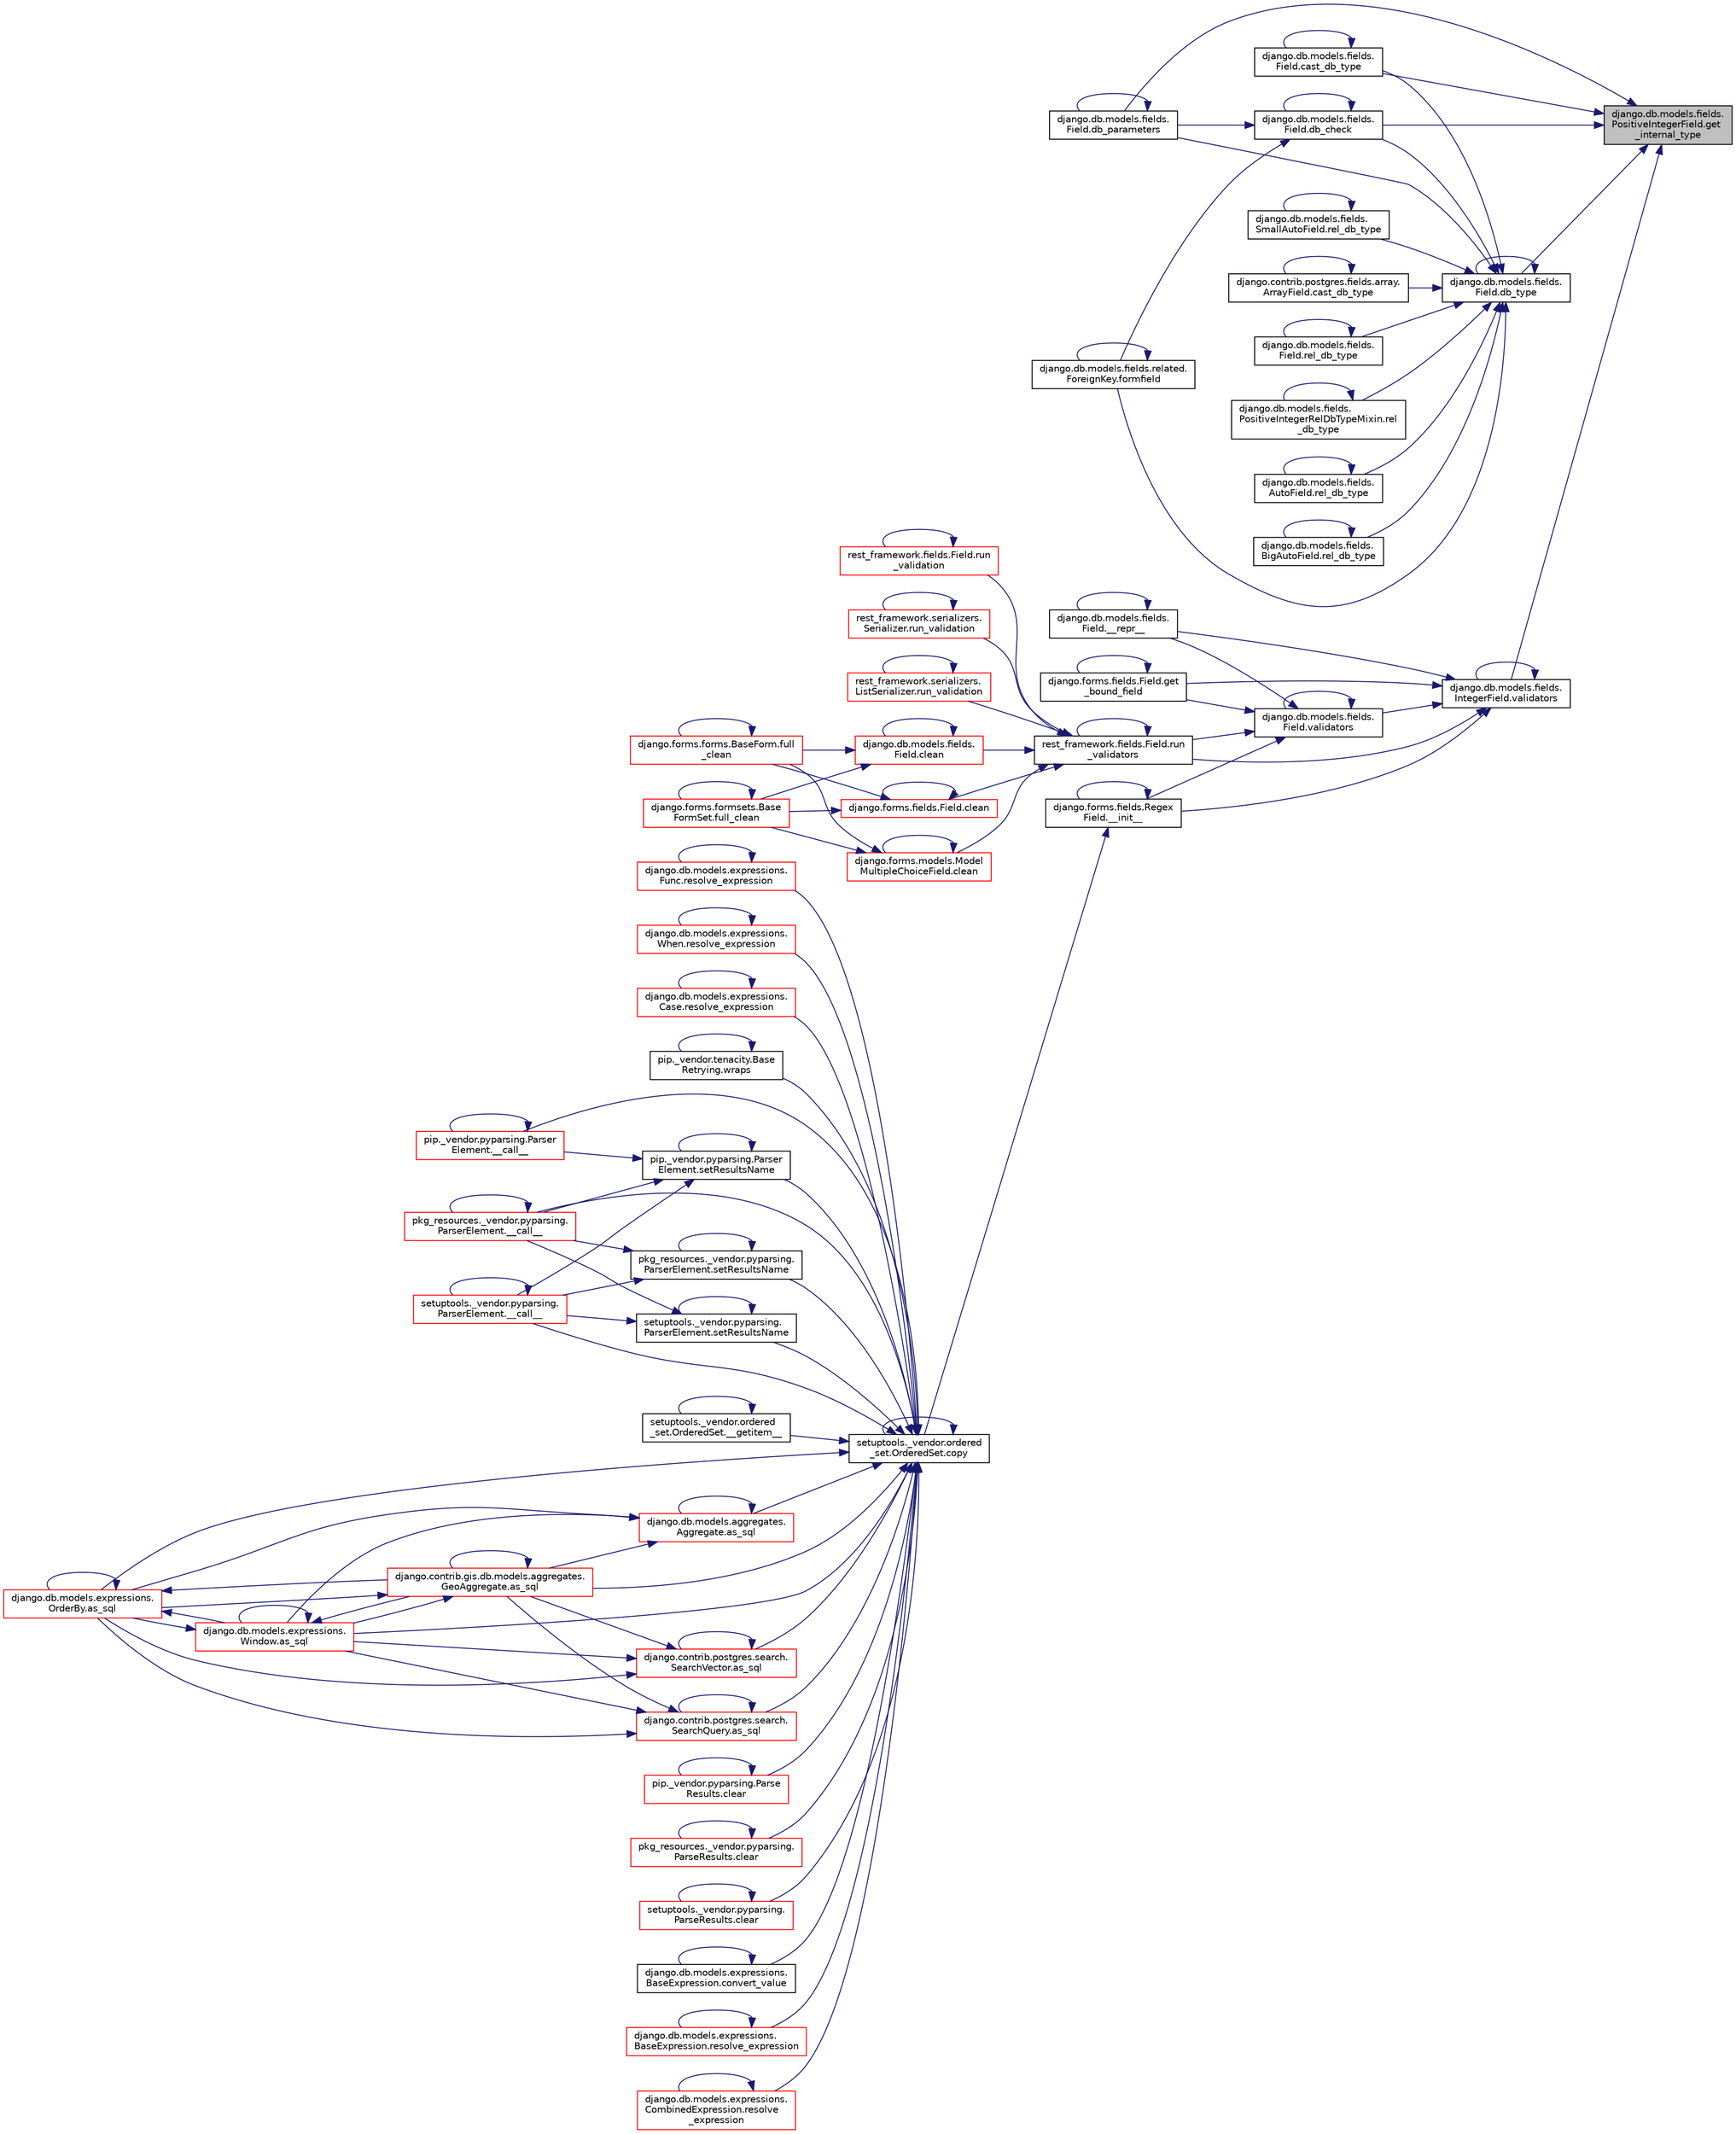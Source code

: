 digraph "django.db.models.fields.PositiveIntegerField.get_internal_type"
{
 // LATEX_PDF_SIZE
  edge [fontname="Helvetica",fontsize="10",labelfontname="Helvetica",labelfontsize="10"];
  node [fontname="Helvetica",fontsize="10",shape=record];
  rankdir="RL";
  Node1 [label="django.db.models.fields.\lPositiveIntegerField.get\l_internal_type",height=0.2,width=0.4,color="black", fillcolor="grey75", style="filled", fontcolor="black",tooltip=" "];
  Node1 -> Node2 [dir="back",color="midnightblue",fontsize="10",style="solid",fontname="Helvetica"];
  Node2 [label="django.db.models.fields.\lField.cast_db_type",height=0.2,width=0.4,color="black", fillcolor="white", style="filled",URL="$db/d75/classdjango_1_1db_1_1models_1_1fields_1_1_field.html#ad06b4c9044837e5a53b990b2847d880a",tooltip=" "];
  Node2 -> Node2 [dir="back",color="midnightblue",fontsize="10",style="solid",fontname="Helvetica"];
  Node1 -> Node3 [dir="back",color="midnightblue",fontsize="10",style="solid",fontname="Helvetica"];
  Node3 [label="django.db.models.fields.\lField.db_check",height=0.2,width=0.4,color="black", fillcolor="white", style="filled",URL="$db/d75/classdjango_1_1db_1_1models_1_1fields_1_1_field.html#a9e7c85952292fe3ec92b924e5db4c288",tooltip=" "];
  Node3 -> Node3 [dir="back",color="midnightblue",fontsize="10",style="solid",fontname="Helvetica"];
  Node3 -> Node4 [dir="back",color="midnightblue",fontsize="10",style="solid",fontname="Helvetica"];
  Node4 [label="django.db.models.fields.\lField.db_parameters",height=0.2,width=0.4,color="black", fillcolor="white", style="filled",URL="$db/d75/classdjango_1_1db_1_1models_1_1fields_1_1_field.html#a194ec544a3482988fd8313978217ead0",tooltip=" "];
  Node4 -> Node4 [dir="back",color="midnightblue",fontsize="10",style="solid",fontname="Helvetica"];
  Node3 -> Node5 [dir="back",color="midnightblue",fontsize="10",style="solid",fontname="Helvetica"];
  Node5 [label="django.db.models.fields.related.\lForeignKey.formfield",height=0.2,width=0.4,color="black", fillcolor="white", style="filled",URL="$d8/dbf/classdjango_1_1db_1_1models_1_1fields_1_1related_1_1_foreign_key.html#a09847ef8199d2bf1e969de9bc02be7cb",tooltip=" "];
  Node5 -> Node5 [dir="back",color="midnightblue",fontsize="10",style="solid",fontname="Helvetica"];
  Node1 -> Node4 [dir="back",color="midnightblue",fontsize="10",style="solid",fontname="Helvetica"];
  Node1 -> Node6 [dir="back",color="midnightblue",fontsize="10",style="solid",fontname="Helvetica"];
  Node6 [label="django.db.models.fields.\lField.db_type",height=0.2,width=0.4,color="black", fillcolor="white", style="filled",URL="$db/d75/classdjango_1_1db_1_1models_1_1fields_1_1_field.html#a1bdf568bf663162486ce90e2e8c0e790",tooltip=" "];
  Node6 -> Node7 [dir="back",color="midnightblue",fontsize="10",style="solid",fontname="Helvetica"];
  Node7 [label="django.contrib.postgres.fields.array.\lArrayField.cast_db_type",height=0.2,width=0.4,color="black", fillcolor="white", style="filled",URL="$dc/ddf/classdjango_1_1contrib_1_1postgres_1_1fields_1_1array_1_1_array_field.html#aa50f8429112ecc0024b7faa43433e439",tooltip=" "];
  Node7 -> Node7 [dir="back",color="midnightblue",fontsize="10",style="solid",fontname="Helvetica"];
  Node6 -> Node2 [dir="back",color="midnightblue",fontsize="10",style="solid",fontname="Helvetica"];
  Node6 -> Node3 [dir="back",color="midnightblue",fontsize="10",style="solid",fontname="Helvetica"];
  Node6 -> Node4 [dir="back",color="midnightblue",fontsize="10",style="solid",fontname="Helvetica"];
  Node6 -> Node6 [dir="back",color="midnightblue",fontsize="10",style="solid",fontname="Helvetica"];
  Node6 -> Node5 [dir="back",color="midnightblue",fontsize="10",style="solid",fontname="Helvetica"];
  Node6 -> Node8 [dir="back",color="midnightblue",fontsize="10",style="solid",fontname="Helvetica"];
  Node8 [label="django.db.models.fields.\lField.rel_db_type",height=0.2,width=0.4,color="black", fillcolor="white", style="filled",URL="$db/d75/classdjango_1_1db_1_1models_1_1fields_1_1_field.html#a01917bc8b07f5e3ce3246f9e7f27ec8a",tooltip=" "];
  Node8 -> Node8 [dir="back",color="midnightblue",fontsize="10",style="solid",fontname="Helvetica"];
  Node6 -> Node9 [dir="back",color="midnightblue",fontsize="10",style="solid",fontname="Helvetica"];
  Node9 [label="django.db.models.fields.\lPositiveIntegerRelDbTypeMixin.rel\l_db_type",height=0.2,width=0.4,color="black", fillcolor="white", style="filled",URL="$d6/d76/classdjango_1_1db_1_1models_1_1fields_1_1_positive_integer_rel_db_type_mixin.html#a089e428d9c0e4ee094c664ea5719a641",tooltip=" "];
  Node9 -> Node9 [dir="back",color="midnightblue",fontsize="10",style="solid",fontname="Helvetica"];
  Node6 -> Node10 [dir="back",color="midnightblue",fontsize="10",style="solid",fontname="Helvetica"];
  Node10 [label="django.db.models.fields.\lAutoField.rel_db_type",height=0.2,width=0.4,color="black", fillcolor="white", style="filled",URL="$d3/d19/classdjango_1_1db_1_1models_1_1fields_1_1_auto_field.html#a699c70fb5ef86e8ea3a474622ce69230",tooltip=" "];
  Node10 -> Node10 [dir="back",color="midnightblue",fontsize="10",style="solid",fontname="Helvetica"];
  Node6 -> Node11 [dir="back",color="midnightblue",fontsize="10",style="solid",fontname="Helvetica"];
  Node11 [label="django.db.models.fields.\lBigAutoField.rel_db_type",height=0.2,width=0.4,color="black", fillcolor="white", style="filled",URL="$de/dbc/classdjango_1_1db_1_1models_1_1fields_1_1_big_auto_field.html#a31767c22d6653a9816aaa842590e25de",tooltip=" "];
  Node11 -> Node11 [dir="back",color="midnightblue",fontsize="10",style="solid",fontname="Helvetica"];
  Node6 -> Node12 [dir="back",color="midnightblue",fontsize="10",style="solid",fontname="Helvetica"];
  Node12 [label="django.db.models.fields.\lSmallAutoField.rel_db_type",height=0.2,width=0.4,color="black", fillcolor="white", style="filled",URL="$d4/da6/classdjango_1_1db_1_1models_1_1fields_1_1_small_auto_field.html#ab7f6dafa16d0a91734a9982a05b532c3",tooltip=" "];
  Node12 -> Node12 [dir="back",color="midnightblue",fontsize="10",style="solid",fontname="Helvetica"];
  Node1 -> Node13 [dir="back",color="midnightblue",fontsize="10",style="solid",fontname="Helvetica"];
  Node13 [label="django.db.models.fields.\lIntegerField.validators",height=0.2,width=0.4,color="black", fillcolor="white", style="filled",URL="$d5/d95/classdjango_1_1db_1_1models_1_1fields_1_1_integer_field.html#a41a8a46e6f566c13abf73150388eedd6",tooltip=" "];
  Node13 -> Node14 [dir="back",color="midnightblue",fontsize="10",style="solid",fontname="Helvetica"];
  Node14 [label="django.forms.fields.Regex\lField.__init__",height=0.2,width=0.4,color="black", fillcolor="white", style="filled",URL="$d4/d8c/classdjango_1_1forms_1_1fields_1_1_regex_field.html#af7c90c3499a0feb842b249cee371a61a",tooltip=" "];
  Node14 -> Node14 [dir="back",color="midnightblue",fontsize="10",style="solid",fontname="Helvetica"];
  Node14 -> Node15 [dir="back",color="midnightblue",fontsize="10",style="solid",fontname="Helvetica"];
  Node15 [label="setuptools._vendor.ordered\l_set.OrderedSet.copy",height=0.2,width=0.4,color="black", fillcolor="white", style="filled",URL="$d0/d40/classsetuptools_1_1__vendor_1_1ordered__set_1_1_ordered_set.html#a84224c403039b9dac5d2794d85073053",tooltip=" "];
  Node15 -> Node16 [dir="back",color="midnightblue",fontsize="10",style="solid",fontname="Helvetica"];
  Node16 [label="pip._vendor.pyparsing.Parser\lElement.__call__",height=0.2,width=0.4,color="red", fillcolor="white", style="filled",URL="$df/d7f/classpip_1_1__vendor_1_1pyparsing_1_1_parser_element.html#ae345dfb10ea6a1e9c77120e86129ab16",tooltip=" "];
  Node16 -> Node16 [dir="back",color="midnightblue",fontsize="10",style="solid",fontname="Helvetica"];
  Node15 -> Node19 [dir="back",color="midnightblue",fontsize="10",style="solid",fontname="Helvetica"];
  Node19 [label="pkg_resources._vendor.pyparsing.\lParserElement.__call__",height=0.2,width=0.4,color="red", fillcolor="white", style="filled",URL="$de/df0/classpkg__resources_1_1__vendor_1_1pyparsing_1_1_parser_element.html#a43d9a7e720d29a80c49f63998712c9a5",tooltip=" "];
  Node19 -> Node19 [dir="back",color="midnightblue",fontsize="10",style="solid",fontname="Helvetica"];
  Node15 -> Node20 [dir="back",color="midnightblue",fontsize="10",style="solid",fontname="Helvetica"];
  Node20 [label="setuptools._vendor.pyparsing.\lParserElement.__call__",height=0.2,width=0.4,color="red", fillcolor="white", style="filled",URL="$d9/d25/classsetuptools_1_1__vendor_1_1pyparsing_1_1_parser_element.html#a7f154aa4d9339f88d2306325bf99b953",tooltip=" "];
  Node20 -> Node20 [dir="back",color="midnightblue",fontsize="10",style="solid",fontname="Helvetica"];
  Node15 -> Node21 [dir="back",color="midnightblue",fontsize="10",style="solid",fontname="Helvetica"];
  Node21 [label="setuptools._vendor.ordered\l_set.OrderedSet.__getitem__",height=0.2,width=0.4,color="black", fillcolor="white", style="filled",URL="$d0/d40/classsetuptools_1_1__vendor_1_1ordered__set_1_1_ordered_set.html#afa5d263824cc35374a0cf762672f68ae",tooltip=" "];
  Node21 -> Node21 [dir="back",color="midnightblue",fontsize="10",style="solid",fontname="Helvetica"];
  Node15 -> Node22 [dir="back",color="midnightblue",fontsize="10",style="solid",fontname="Helvetica"];
  Node22 [label="django.db.models.aggregates.\lAggregate.as_sql",height=0.2,width=0.4,color="red", fillcolor="white", style="filled",URL="$d7/d0c/classdjango_1_1db_1_1models_1_1aggregates_1_1_aggregate.html#a86af10d7994d4f7a535cb7476201db71",tooltip=" "];
  Node22 -> Node22 [dir="back",color="midnightblue",fontsize="10",style="solid",fontname="Helvetica"];
  Node22 -> Node25 [dir="back",color="midnightblue",fontsize="10",style="solid",fontname="Helvetica"];
  Node25 [label="django.contrib.gis.db.models.aggregates.\lGeoAggregate.as_sql",height=0.2,width=0.4,color="red", fillcolor="white", style="filled",URL="$df/dbe/classdjango_1_1contrib_1_1gis_1_1db_1_1models_1_1aggregates_1_1_geo_aggregate.html#a129bfb83cb8d965d40be63e974594fa7",tooltip=" "];
  Node25 -> Node25 [dir="back",color="midnightblue",fontsize="10",style="solid",fontname="Helvetica"];
  Node25 -> Node26 [dir="back",color="midnightblue",fontsize="10",style="solid",fontname="Helvetica"];
  Node26 [label="django.db.models.expressions.\lWindow.as_sql",height=0.2,width=0.4,color="red", fillcolor="white", style="filled",URL="$d6/d1c/classdjango_1_1db_1_1models_1_1expressions_1_1_window.html#a2a81a422e2884ef2026394b0f83416dc",tooltip=" "];
  Node26 -> Node25 [dir="back",color="midnightblue",fontsize="10",style="solid",fontname="Helvetica"];
  Node26 -> Node26 [dir="back",color="midnightblue",fontsize="10",style="solid",fontname="Helvetica"];
  Node26 -> Node27 [dir="back",color="midnightblue",fontsize="10",style="solid",fontname="Helvetica"];
  Node27 [label="django.db.models.expressions.\lOrderBy.as_sql",height=0.2,width=0.4,color="red", fillcolor="white", style="filled",URL="$da/d4d/classdjango_1_1db_1_1models_1_1expressions_1_1_order_by.html#a343064ad7cfdac310e95fd997ee6d4cc",tooltip=" "];
  Node27 -> Node25 [dir="back",color="midnightblue",fontsize="10",style="solid",fontname="Helvetica"];
  Node27 -> Node26 [dir="back",color="midnightblue",fontsize="10",style="solid",fontname="Helvetica"];
  Node27 -> Node27 [dir="back",color="midnightblue",fontsize="10",style="solid",fontname="Helvetica"];
  Node25 -> Node27 [dir="back",color="midnightblue",fontsize="10",style="solid",fontname="Helvetica"];
  Node22 -> Node26 [dir="back",color="midnightblue",fontsize="10",style="solid",fontname="Helvetica"];
  Node22 -> Node27 [dir="back",color="midnightblue",fontsize="10",style="solid",fontname="Helvetica"];
  Node15 -> Node25 [dir="back",color="midnightblue",fontsize="10",style="solid",fontname="Helvetica"];
  Node15 -> Node36 [dir="back",color="midnightblue",fontsize="10",style="solid",fontname="Helvetica"];
  Node36 [label="django.contrib.postgres.search.\lSearchVector.as_sql",height=0.2,width=0.4,color="red", fillcolor="white", style="filled",URL="$d3/d9b/classdjango_1_1contrib_1_1postgres_1_1search_1_1_search_vector.html#a20b770d5d88a5d8d2c6b3f60feb66e07",tooltip=" "];
  Node36 -> Node25 [dir="back",color="midnightblue",fontsize="10",style="solid",fontname="Helvetica"];
  Node36 -> Node36 [dir="back",color="midnightblue",fontsize="10",style="solid",fontname="Helvetica"];
  Node36 -> Node26 [dir="back",color="midnightblue",fontsize="10",style="solid",fontname="Helvetica"];
  Node36 -> Node27 [dir="back",color="midnightblue",fontsize="10",style="solid",fontname="Helvetica"];
  Node15 -> Node37 [dir="back",color="midnightblue",fontsize="10",style="solid",fontname="Helvetica"];
  Node37 [label="django.contrib.postgres.search.\lSearchQuery.as_sql",height=0.2,width=0.4,color="red", fillcolor="white", style="filled",URL="$d4/d5f/classdjango_1_1contrib_1_1postgres_1_1search_1_1_search_query.html#a08057a93d8da31c23329543b1d429539",tooltip=" "];
  Node37 -> Node25 [dir="back",color="midnightblue",fontsize="10",style="solid",fontname="Helvetica"];
  Node37 -> Node37 [dir="back",color="midnightblue",fontsize="10",style="solid",fontname="Helvetica"];
  Node37 -> Node26 [dir="back",color="midnightblue",fontsize="10",style="solid",fontname="Helvetica"];
  Node37 -> Node27 [dir="back",color="midnightblue",fontsize="10",style="solid",fontname="Helvetica"];
  Node15 -> Node26 [dir="back",color="midnightblue",fontsize="10",style="solid",fontname="Helvetica"];
  Node15 -> Node27 [dir="back",color="midnightblue",fontsize="10",style="solid",fontname="Helvetica"];
  Node15 -> Node38 [dir="back",color="midnightblue",fontsize="10",style="solid",fontname="Helvetica"];
  Node38 [label="pip._vendor.pyparsing.Parse\lResults.clear",height=0.2,width=0.4,color="red", fillcolor="white", style="filled",URL="$d3/d5b/classpip_1_1__vendor_1_1pyparsing_1_1_parse_results.html#ab6e049e34b90004c1d59069da7a5cc08",tooltip=" "];
  Node38 -> Node38 [dir="back",color="midnightblue",fontsize="10",style="solid",fontname="Helvetica"];
  Node15 -> Node217 [dir="back",color="midnightblue",fontsize="10",style="solid",fontname="Helvetica"];
  Node217 [label="pkg_resources._vendor.pyparsing.\lParseResults.clear",height=0.2,width=0.4,color="red", fillcolor="white", style="filled",URL="$d3/d93/classpkg__resources_1_1__vendor_1_1pyparsing_1_1_parse_results.html#a14a75f633961fdc58d077c5d26635038",tooltip=" "];
  Node217 -> Node217 [dir="back",color="midnightblue",fontsize="10",style="solid",fontname="Helvetica"];
  Node15 -> Node262 [dir="back",color="midnightblue",fontsize="10",style="solid",fontname="Helvetica"];
  Node262 [label="setuptools._vendor.pyparsing.\lParseResults.clear",height=0.2,width=0.4,color="red", fillcolor="white", style="filled",URL="$df/d77/classsetuptools_1_1__vendor_1_1pyparsing_1_1_parse_results.html#a2683a26b96b087edaec172f6f837058b",tooltip=" "];
  Node262 -> Node262 [dir="back",color="midnightblue",fontsize="10",style="solid",fontname="Helvetica"];
  Node15 -> Node263 [dir="back",color="midnightblue",fontsize="10",style="solid",fontname="Helvetica"];
  Node263 [label="django.db.models.expressions.\lBaseExpression.convert_value",height=0.2,width=0.4,color="black", fillcolor="white", style="filled",URL="$de/d6b/classdjango_1_1db_1_1models_1_1expressions_1_1_base_expression.html#a17a709653d93ba657fb2ed791346e38f",tooltip=" "];
  Node263 -> Node263 [dir="back",color="midnightblue",fontsize="10",style="solid",fontname="Helvetica"];
  Node15 -> Node15 [dir="back",color="midnightblue",fontsize="10",style="solid",fontname="Helvetica"];
  Node15 -> Node264 [dir="back",color="midnightblue",fontsize="10",style="solid",fontname="Helvetica"];
  Node264 [label="django.db.models.expressions.\lBaseExpression.resolve_expression",height=0.2,width=0.4,color="red", fillcolor="white", style="filled",URL="$de/d6b/classdjango_1_1db_1_1models_1_1expressions_1_1_base_expression.html#aa13750acce26e49830dd7f797f938bdc",tooltip=" "];
  Node264 -> Node264 [dir="back",color="midnightblue",fontsize="10",style="solid",fontname="Helvetica"];
  Node15 -> Node265 [dir="back",color="midnightblue",fontsize="10",style="solid",fontname="Helvetica"];
  Node265 [label="django.db.models.expressions.\lCombinedExpression.resolve\l_expression",height=0.2,width=0.4,color="red", fillcolor="white", style="filled",URL="$dc/d12/classdjango_1_1db_1_1models_1_1expressions_1_1_combined_expression.html#a48f503b2ffb0cf67a3064f0cfab1f191",tooltip=" "];
  Node265 -> Node265 [dir="back",color="midnightblue",fontsize="10",style="solid",fontname="Helvetica"];
  Node15 -> Node266 [dir="back",color="midnightblue",fontsize="10",style="solid",fontname="Helvetica"];
  Node266 [label="django.db.models.expressions.\lFunc.resolve_expression",height=0.2,width=0.4,color="red", fillcolor="white", style="filled",URL="$d8/d57/classdjango_1_1db_1_1models_1_1expressions_1_1_func.html#ad831ab3b8c4ec8e2c9ea0353d6790d38",tooltip=" "];
  Node266 -> Node266 [dir="back",color="midnightblue",fontsize="10",style="solid",fontname="Helvetica"];
  Node15 -> Node267 [dir="back",color="midnightblue",fontsize="10",style="solid",fontname="Helvetica"];
  Node267 [label="django.db.models.expressions.\lWhen.resolve_expression",height=0.2,width=0.4,color="red", fillcolor="white", style="filled",URL="$d6/dd5/classdjango_1_1db_1_1models_1_1expressions_1_1_when.html#a0a28feb711df427e6c0eae219e5b5981",tooltip=" "];
  Node267 -> Node267 [dir="back",color="midnightblue",fontsize="10",style="solid",fontname="Helvetica"];
  Node15 -> Node268 [dir="back",color="midnightblue",fontsize="10",style="solid",fontname="Helvetica"];
  Node268 [label="django.db.models.expressions.\lCase.resolve_expression",height=0.2,width=0.4,color="red", fillcolor="white", style="filled",URL="$dc/dfd/classdjango_1_1db_1_1models_1_1expressions_1_1_case.html#a54427dcdbedead4176f05b34572e85ad",tooltip=" "];
  Node268 -> Node268 [dir="back",color="midnightblue",fontsize="10",style="solid",fontname="Helvetica"];
  Node15 -> Node269 [dir="back",color="midnightblue",fontsize="10",style="solid",fontname="Helvetica"];
  Node269 [label="pip._vendor.pyparsing.Parser\lElement.setResultsName",height=0.2,width=0.4,color="black", fillcolor="white", style="filled",URL="$df/d7f/classpip_1_1__vendor_1_1pyparsing_1_1_parser_element.html#ab7887526af9674a6b7969bd4d9756bf9",tooltip=" "];
  Node269 -> Node16 [dir="back",color="midnightblue",fontsize="10",style="solid",fontname="Helvetica"];
  Node269 -> Node19 [dir="back",color="midnightblue",fontsize="10",style="solid",fontname="Helvetica"];
  Node269 -> Node20 [dir="back",color="midnightblue",fontsize="10",style="solid",fontname="Helvetica"];
  Node269 -> Node269 [dir="back",color="midnightblue",fontsize="10",style="solid",fontname="Helvetica"];
  Node15 -> Node270 [dir="back",color="midnightblue",fontsize="10",style="solid",fontname="Helvetica"];
  Node270 [label="pkg_resources._vendor.pyparsing.\lParserElement.setResultsName",height=0.2,width=0.4,color="black", fillcolor="white", style="filled",URL="$de/df0/classpkg__resources_1_1__vendor_1_1pyparsing_1_1_parser_element.html#a787aafab87357373be31819f83517344",tooltip=" "];
  Node270 -> Node19 [dir="back",color="midnightblue",fontsize="10",style="solid",fontname="Helvetica"];
  Node270 -> Node20 [dir="back",color="midnightblue",fontsize="10",style="solid",fontname="Helvetica"];
  Node270 -> Node270 [dir="back",color="midnightblue",fontsize="10",style="solid",fontname="Helvetica"];
  Node15 -> Node271 [dir="back",color="midnightblue",fontsize="10",style="solid",fontname="Helvetica"];
  Node271 [label="setuptools._vendor.pyparsing.\lParserElement.setResultsName",height=0.2,width=0.4,color="black", fillcolor="white", style="filled",URL="$d9/d25/classsetuptools_1_1__vendor_1_1pyparsing_1_1_parser_element.html#a3c4dc5305a3369fad37fc46442079a69",tooltip=" "];
  Node271 -> Node19 [dir="back",color="midnightblue",fontsize="10",style="solid",fontname="Helvetica"];
  Node271 -> Node20 [dir="back",color="midnightblue",fontsize="10",style="solid",fontname="Helvetica"];
  Node271 -> Node271 [dir="back",color="midnightblue",fontsize="10",style="solid",fontname="Helvetica"];
  Node15 -> Node272 [dir="back",color="midnightblue",fontsize="10",style="solid",fontname="Helvetica"];
  Node272 [label="pip._vendor.tenacity.Base\lRetrying.wraps",height=0.2,width=0.4,color="black", fillcolor="white", style="filled",URL="$d2/d69/classpip_1_1__vendor_1_1tenacity_1_1_base_retrying.html#ac425e76589ab1ebafc9603fc6f5d6784",tooltip=" "];
  Node272 -> Node272 [dir="back",color="midnightblue",fontsize="10",style="solid",fontname="Helvetica"];
  Node13 -> Node536 [dir="back",color="midnightblue",fontsize="10",style="solid",fontname="Helvetica"];
  Node536 [label="django.db.models.fields.\lField.__repr__",height=0.2,width=0.4,color="black", fillcolor="white", style="filled",URL="$db/d75/classdjango_1_1db_1_1models_1_1fields_1_1_field.html#aa98ec326b9db5326bd90a43c78af96fb",tooltip=" "];
  Node536 -> Node536 [dir="back",color="midnightblue",fontsize="10",style="solid",fontname="Helvetica"];
  Node13 -> Node690 [dir="back",color="midnightblue",fontsize="10",style="solid",fontname="Helvetica"];
  Node690 [label="django.forms.fields.Field.get\l_bound_field",height=0.2,width=0.4,color="black", fillcolor="white", style="filled",URL="$d2/d0d/classdjango_1_1forms_1_1fields_1_1_field.html#a6d54eea09543c512ad8371bbf114aab9",tooltip=" "];
  Node690 -> Node690 [dir="back",color="midnightblue",fontsize="10",style="solid",fontname="Helvetica"];
  Node13 -> Node691 [dir="back",color="midnightblue",fontsize="10",style="solid",fontname="Helvetica"];
  Node691 [label="rest_framework.fields.Field.run\l_validators",height=0.2,width=0.4,color="black", fillcolor="white", style="filled",URL="$d9/d53/classrest__framework_1_1fields_1_1_field.html#abd64beded8117176b73490f761debbd0",tooltip=" "];
  Node691 -> Node555 [dir="back",color="midnightblue",fontsize="10",style="solid",fontname="Helvetica"];
  Node555 [label="django.forms.fields.Field.clean",height=0.2,width=0.4,color="red", fillcolor="white", style="filled",URL="$d2/d0d/classdjango_1_1forms_1_1fields_1_1_field.html#ac067d0195ef0f3a2c37b00ec6118c25a",tooltip=" "];
  Node555 -> Node555 [dir="back",color="midnightblue",fontsize="10",style="solid",fontname="Helvetica"];
  Node555 -> Node147 [dir="back",color="midnightblue",fontsize="10",style="solid",fontname="Helvetica"];
  Node147 [label="django.forms.forms.BaseForm.full\l_clean",height=0.2,width=0.4,color="red", fillcolor="white", style="filled",URL="$d8/d44/classdjango_1_1forms_1_1forms_1_1_base_form.html#acb359d947a031d78659b4d55addd67fc",tooltip=" "];
  Node147 -> Node147 [dir="back",color="midnightblue",fontsize="10",style="solid",fontname="Helvetica"];
  Node555 -> Node149 [dir="back",color="midnightblue",fontsize="10",style="solid",fontname="Helvetica"];
  Node149 [label="django.forms.formsets.Base\lFormSet.full_clean",height=0.2,width=0.4,color="red", fillcolor="white", style="filled",URL="$d5/d7f/classdjango_1_1forms_1_1formsets_1_1_base_form_set.html#ab85a836f8efaf3f794e9c34d427967f7",tooltip=" "];
  Node149 -> Node149 [dir="back",color="midnightblue",fontsize="10",style="solid",fontname="Helvetica"];
  Node691 -> Node692 [dir="back",color="midnightblue",fontsize="10",style="solid",fontname="Helvetica"];
  Node692 [label="django.forms.models.Model\lMultipleChoiceField.clean",height=0.2,width=0.4,color="red", fillcolor="white", style="filled",URL="$d3/d8a/classdjango_1_1forms_1_1models_1_1_model_multiple_choice_field.html#a5fe4a77a897fef91b3de7ccc8e883b3e",tooltip=" "];
  Node692 -> Node692 [dir="back",color="midnightblue",fontsize="10",style="solid",fontname="Helvetica"];
  Node692 -> Node147 [dir="back",color="midnightblue",fontsize="10",style="solid",fontname="Helvetica"];
  Node692 -> Node149 [dir="back",color="midnightblue",fontsize="10",style="solid",fontname="Helvetica"];
  Node691 -> Node556 [dir="back",color="midnightblue",fontsize="10",style="solid",fontname="Helvetica"];
  Node556 [label="django.db.models.fields.\lField.clean",height=0.2,width=0.4,color="red", fillcolor="white", style="filled",URL="$db/d75/classdjango_1_1db_1_1models_1_1fields_1_1_field.html#ae5e0fc7f93205a2b790c69ad2de9c0c5",tooltip=" "];
  Node556 -> Node556 [dir="back",color="midnightblue",fontsize="10",style="solid",fontname="Helvetica"];
  Node556 -> Node147 [dir="back",color="midnightblue",fontsize="10",style="solid",fontname="Helvetica"];
  Node556 -> Node149 [dir="back",color="midnightblue",fontsize="10",style="solid",fontname="Helvetica"];
  Node691 -> Node387 [dir="back",color="midnightblue",fontsize="10",style="solid",fontname="Helvetica"];
  Node387 [label="rest_framework.fields.Field.run\l_validation",height=0.2,width=0.4,color="red", fillcolor="white", style="filled",URL="$d9/d53/classrest__framework_1_1fields_1_1_field.html#a0d839e2f6f6cabb5a6cdc7c27a03f306",tooltip=" "];
  Node387 -> Node387 [dir="back",color="midnightblue",fontsize="10",style="solid",fontname="Helvetica"];
  Node691 -> Node391 [dir="back",color="midnightblue",fontsize="10",style="solid",fontname="Helvetica"];
  Node391 [label="rest_framework.serializers.\lSerializer.run_validation",height=0.2,width=0.4,color="red", fillcolor="white", style="filled",URL="$de/daf/classrest__framework_1_1serializers_1_1_serializer.html#a4ba93749a73234e807f686e27e44f641",tooltip=" "];
  Node391 -> Node391 [dir="back",color="midnightblue",fontsize="10",style="solid",fontname="Helvetica"];
  Node691 -> Node392 [dir="back",color="midnightblue",fontsize="10",style="solid",fontname="Helvetica"];
  Node392 [label="rest_framework.serializers.\lListSerializer.run_validation",height=0.2,width=0.4,color="red", fillcolor="white", style="filled",URL="$d9/dee/classrest__framework_1_1serializers_1_1_list_serializer.html#a76cb05211ed1c5441dc50ccbde70a315",tooltip=" "];
  Node392 -> Node392 [dir="back",color="midnightblue",fontsize="10",style="solid",fontname="Helvetica"];
  Node691 -> Node691 [dir="back",color="midnightblue",fontsize="10",style="solid",fontname="Helvetica"];
  Node13 -> Node693 [dir="back",color="midnightblue",fontsize="10",style="solid",fontname="Helvetica"];
  Node693 [label="django.db.models.fields.\lField.validators",height=0.2,width=0.4,color="black", fillcolor="white", style="filled",URL="$db/d75/classdjango_1_1db_1_1models_1_1fields_1_1_field.html#af4d937406c1476bb471a163b1cfcf52b",tooltip=" "];
  Node693 -> Node14 [dir="back",color="midnightblue",fontsize="10",style="solid",fontname="Helvetica"];
  Node693 -> Node536 [dir="back",color="midnightblue",fontsize="10",style="solid",fontname="Helvetica"];
  Node693 -> Node690 [dir="back",color="midnightblue",fontsize="10",style="solid",fontname="Helvetica"];
  Node693 -> Node691 [dir="back",color="midnightblue",fontsize="10",style="solid",fontname="Helvetica"];
  Node693 -> Node693 [dir="back",color="midnightblue",fontsize="10",style="solid",fontname="Helvetica"];
  Node13 -> Node13 [dir="back",color="midnightblue",fontsize="10",style="solid",fontname="Helvetica"];
}
